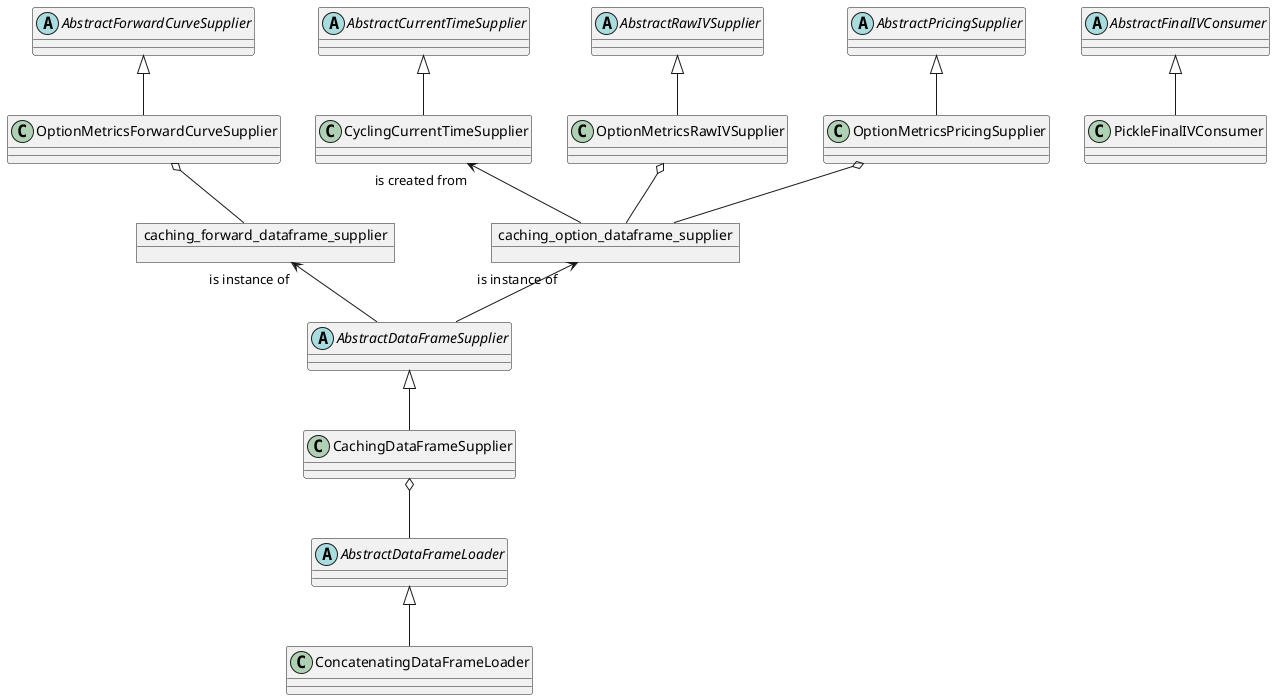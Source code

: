 @startuml

object caching_option_dataframe_supplier
object caching_forward_dataframe_supplier

abstract class AbstractCurrentTimeSupplier
class CyclingCurrentTimeSupplier

AbstractCurrentTimeSupplier <|-- CyclingCurrentTimeSupplier
CyclingCurrentTimeSupplier "is created from" <-- caching_option_dataframe_supplier

abstract class AbstractRawIVSupplier
class OptionMetricsRawIVSupplier

AbstractRawIVSupplier <|-- OptionMetricsRawIVSupplier
OptionMetricsRawIVSupplier o-- caching_option_dataframe_supplier

abstract class AbstractForwardCurveSupplier
class OptionMetricsForwardCurveSupplier

AbstractForwardCurveSupplier <|-- OptionMetricsForwardCurveSupplier
OptionMetricsForwardCurveSupplier o-- caching_forward_dataframe_supplier

abstract class AbstractPricingSupplier
class OptionMetricsPricingSupplier

AbstractPricingSupplier <|-- OptionMetricsPricingSupplier
OptionMetricsPricingSupplier o-- caching_option_dataframe_supplier

abstract class AbstractDataFrameSupplier
abstract class AbstractDataFrameLoader
class ConcatenatingDataFrameLoader
class CachingDataFrameSupplier

AbstractDataFrameLoader <|-- ConcatenatingDataFrameLoader
AbstractDataFrameSupplier <|-- CachingDataFrameSupplier
CachingDataFrameSupplier o-- AbstractDataFrameLoader

caching_forward_dataframe_supplier "is instance of" <-- AbstractDataFrameSupplier
caching_option_dataframe_supplier "is instance of" <-- AbstractDataFrameSupplier

abstract class AbstractFinalIVConsumer
class PickleFinalIVConsumer

AbstractFinalIVConsumer <|-- PickleFinalIVConsumer

@enduml